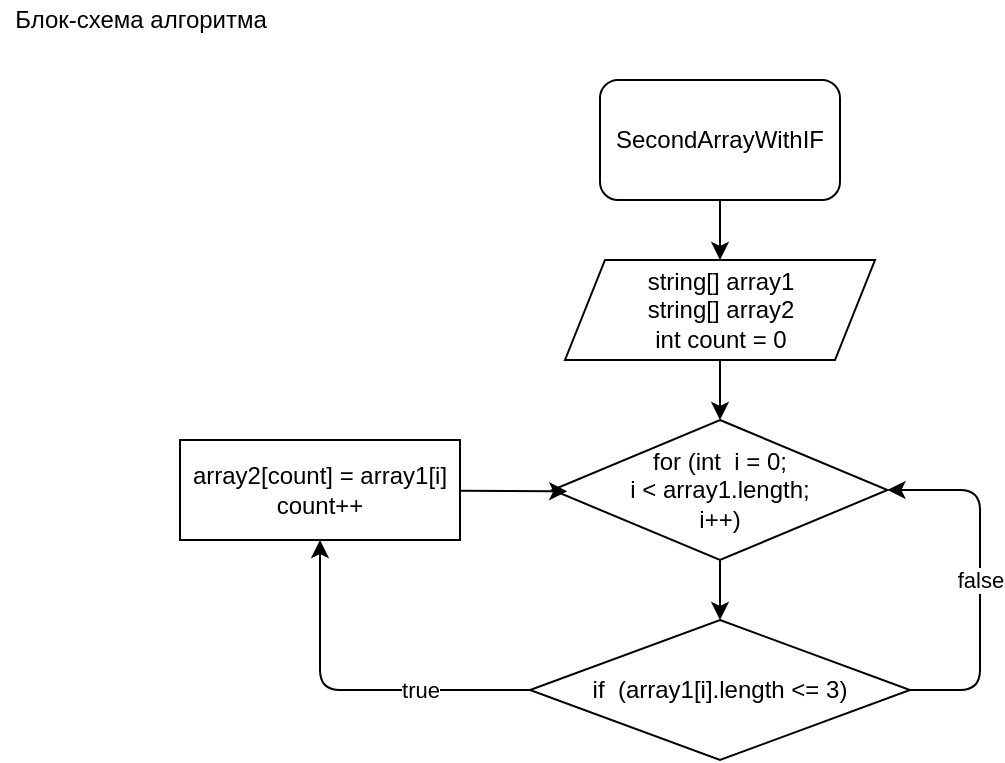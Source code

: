 <mxfile>
    <diagram id="gh4LzO74sULmQ9wtjEZT" name="Страница 1">
        <mxGraphModel dx="587" dy="234" grid="1" gridSize="10" guides="1" tooltips="1" connect="1" arrows="1" fold="1" page="1" pageScale="1" pageWidth="827" pageHeight="1169" math="0" shadow="0">
            <root>
                <mxCell id="0"/>
                <mxCell id="1" parent="0"/>
                <mxCell id="4" value="" style="edgeStyle=none;html=1;" edge="1" parent="1" source="2" target="3">
                    <mxGeometry relative="1" as="geometry"/>
                </mxCell>
                <mxCell id="2" value="SecondArrayWithIF" style="rounded=1;whiteSpace=wrap;html=1;" vertex="1" parent="1">
                    <mxGeometry x="310" y="80" width="120" height="60" as="geometry"/>
                </mxCell>
                <mxCell id="6" value="" style="edgeStyle=none;html=1;" edge="1" parent="1" source="3" target="5">
                    <mxGeometry relative="1" as="geometry"/>
                </mxCell>
                <mxCell id="3" value="string[] array1&lt;br&gt;string[] array2&lt;br&gt;int count = 0" style="shape=parallelogram;perimeter=parallelogramPerimeter;whiteSpace=wrap;html=1;fixedSize=1;" vertex="1" parent="1">
                    <mxGeometry x="292.5" y="170" width="155" height="50" as="geometry"/>
                </mxCell>
                <mxCell id="8" value="" style="edgeStyle=none;html=1;" edge="1" parent="1" source="5" target="7">
                    <mxGeometry relative="1" as="geometry"/>
                </mxCell>
                <mxCell id="5" value="for (int&amp;nbsp; i = 0;&lt;br&gt;i &amp;lt; array1.length;&lt;br&gt;i++)" style="rhombus;whiteSpace=wrap;html=1;" vertex="1" parent="1">
                    <mxGeometry x="286.25" y="250" width="167.5" height="70" as="geometry"/>
                </mxCell>
                <mxCell id="13" value="true" style="edgeStyle=none;html=1;entryX=0.5;entryY=1;entryDx=0;entryDy=0;" edge="1" parent="1" source="7" target="9">
                    <mxGeometry x="-0.389" relative="1" as="geometry">
                        <Array as="points">
                            <mxPoint x="170" y="385"/>
                        </Array>
                        <mxPoint as="offset"/>
                    </mxGeometry>
                </mxCell>
                <mxCell id="15" value="false" style="edgeStyle=none;html=1;entryX=1;entryY=0.5;entryDx=0;entryDy=0;" edge="1" parent="1" source="7" target="5">
                    <mxGeometry relative="1" as="geometry">
                        <Array as="points">
                            <mxPoint x="500" y="385"/>
                            <mxPoint x="500" y="285"/>
                        </Array>
                    </mxGeometry>
                </mxCell>
                <mxCell id="7" value="if&amp;nbsp; (array1[i].length &amp;lt;= 3)" style="rhombus;whiteSpace=wrap;html=1;" vertex="1" parent="1">
                    <mxGeometry x="275" y="350" width="190" height="70" as="geometry"/>
                </mxCell>
                <mxCell id="10" style="edgeStyle=none;html=1;entryX=0.044;entryY=0.509;entryDx=0;entryDy=0;entryPerimeter=0;" edge="1" parent="1" source="9" target="5">
                    <mxGeometry relative="1" as="geometry"/>
                </mxCell>
                <mxCell id="9" value="array2[count] = array1[i]&lt;br&gt;count++" style="rounded=0;whiteSpace=wrap;html=1;" vertex="1" parent="1">
                    <mxGeometry x="100" y="260" width="140" height="50" as="geometry"/>
                </mxCell>
                <mxCell id="16" value="Блок-схема алгоритма" style="text;html=1;align=center;verticalAlign=middle;resizable=0;points=[];autosize=1;strokeColor=none;fillColor=none;" vertex="1" parent="1">
                    <mxGeometry x="10" y="40" width="140" height="20" as="geometry"/>
                </mxCell>
            </root>
        </mxGraphModel>
    </diagram>
</mxfile>